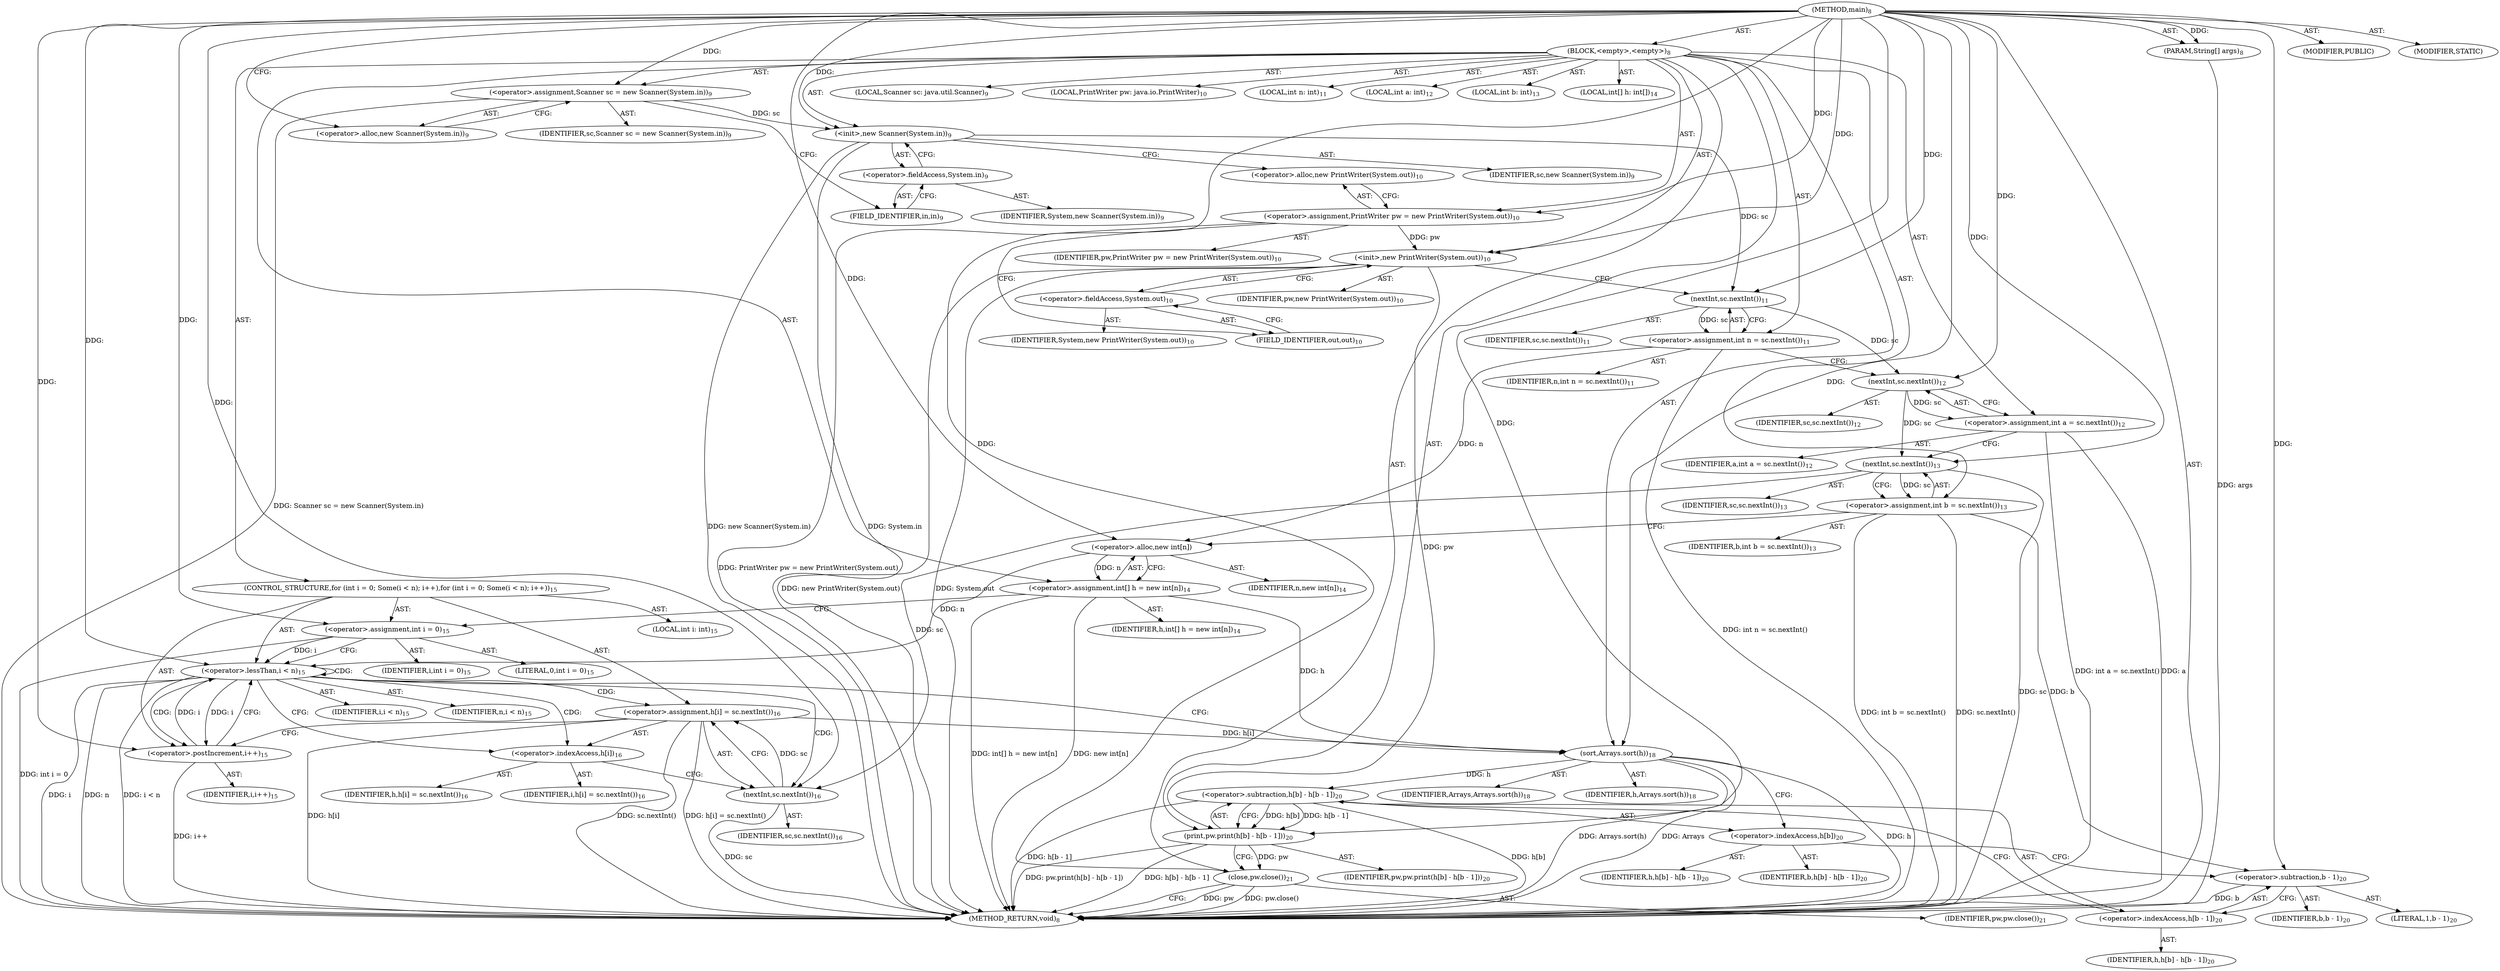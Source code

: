 digraph "main" {  
"21" [label = <(METHOD,main)<SUB>8</SUB>> ]
"22" [label = <(PARAM,String[] args)<SUB>8</SUB>> ]
"23" [label = <(BLOCK,&lt;empty&gt;,&lt;empty&gt;)<SUB>8</SUB>> ]
"4" [label = <(LOCAL,Scanner sc: java.util.Scanner)<SUB>9</SUB>> ]
"24" [label = <(&lt;operator&gt;.assignment,Scanner sc = new Scanner(System.in))<SUB>9</SUB>> ]
"25" [label = <(IDENTIFIER,sc,Scanner sc = new Scanner(System.in))<SUB>9</SUB>> ]
"26" [label = <(&lt;operator&gt;.alloc,new Scanner(System.in))<SUB>9</SUB>> ]
"27" [label = <(&lt;init&gt;,new Scanner(System.in))<SUB>9</SUB>> ]
"3" [label = <(IDENTIFIER,sc,new Scanner(System.in))<SUB>9</SUB>> ]
"28" [label = <(&lt;operator&gt;.fieldAccess,System.in)<SUB>9</SUB>> ]
"29" [label = <(IDENTIFIER,System,new Scanner(System.in))<SUB>9</SUB>> ]
"30" [label = <(FIELD_IDENTIFIER,in,in)<SUB>9</SUB>> ]
"6" [label = <(LOCAL,PrintWriter pw: java.io.PrintWriter)<SUB>10</SUB>> ]
"31" [label = <(&lt;operator&gt;.assignment,PrintWriter pw = new PrintWriter(System.out))<SUB>10</SUB>> ]
"32" [label = <(IDENTIFIER,pw,PrintWriter pw = new PrintWriter(System.out))<SUB>10</SUB>> ]
"33" [label = <(&lt;operator&gt;.alloc,new PrintWriter(System.out))<SUB>10</SUB>> ]
"34" [label = <(&lt;init&gt;,new PrintWriter(System.out))<SUB>10</SUB>> ]
"5" [label = <(IDENTIFIER,pw,new PrintWriter(System.out))<SUB>10</SUB>> ]
"35" [label = <(&lt;operator&gt;.fieldAccess,System.out)<SUB>10</SUB>> ]
"36" [label = <(IDENTIFIER,System,new PrintWriter(System.out))<SUB>10</SUB>> ]
"37" [label = <(FIELD_IDENTIFIER,out,out)<SUB>10</SUB>> ]
"38" [label = <(LOCAL,int n: int)<SUB>11</SUB>> ]
"39" [label = <(&lt;operator&gt;.assignment,int n = sc.nextInt())<SUB>11</SUB>> ]
"40" [label = <(IDENTIFIER,n,int n = sc.nextInt())<SUB>11</SUB>> ]
"41" [label = <(nextInt,sc.nextInt())<SUB>11</SUB>> ]
"42" [label = <(IDENTIFIER,sc,sc.nextInt())<SUB>11</SUB>> ]
"43" [label = <(LOCAL,int a: int)<SUB>12</SUB>> ]
"44" [label = <(&lt;operator&gt;.assignment,int a = sc.nextInt())<SUB>12</SUB>> ]
"45" [label = <(IDENTIFIER,a,int a = sc.nextInt())<SUB>12</SUB>> ]
"46" [label = <(nextInt,sc.nextInt())<SUB>12</SUB>> ]
"47" [label = <(IDENTIFIER,sc,sc.nextInt())<SUB>12</SUB>> ]
"48" [label = <(LOCAL,int b: int)<SUB>13</SUB>> ]
"49" [label = <(&lt;operator&gt;.assignment,int b = sc.nextInt())<SUB>13</SUB>> ]
"50" [label = <(IDENTIFIER,b,int b = sc.nextInt())<SUB>13</SUB>> ]
"51" [label = <(nextInt,sc.nextInt())<SUB>13</SUB>> ]
"52" [label = <(IDENTIFIER,sc,sc.nextInt())<SUB>13</SUB>> ]
"53" [label = <(LOCAL,int[] h: int[])<SUB>14</SUB>> ]
"54" [label = <(&lt;operator&gt;.assignment,int[] h = new int[n])<SUB>14</SUB>> ]
"55" [label = <(IDENTIFIER,h,int[] h = new int[n])<SUB>14</SUB>> ]
"56" [label = <(&lt;operator&gt;.alloc,new int[n])> ]
"57" [label = <(IDENTIFIER,n,new int[n])<SUB>14</SUB>> ]
"58" [label = <(CONTROL_STRUCTURE,for (int i = 0; Some(i &lt; n); i++),for (int i = 0; Some(i &lt; n); i++))<SUB>15</SUB>> ]
"59" [label = <(LOCAL,int i: int)<SUB>15</SUB>> ]
"60" [label = <(&lt;operator&gt;.assignment,int i = 0)<SUB>15</SUB>> ]
"61" [label = <(IDENTIFIER,i,int i = 0)<SUB>15</SUB>> ]
"62" [label = <(LITERAL,0,int i = 0)<SUB>15</SUB>> ]
"63" [label = <(&lt;operator&gt;.lessThan,i &lt; n)<SUB>15</SUB>> ]
"64" [label = <(IDENTIFIER,i,i &lt; n)<SUB>15</SUB>> ]
"65" [label = <(IDENTIFIER,n,i &lt; n)<SUB>15</SUB>> ]
"66" [label = <(&lt;operator&gt;.postIncrement,i++)<SUB>15</SUB>> ]
"67" [label = <(IDENTIFIER,i,i++)<SUB>15</SUB>> ]
"68" [label = <(&lt;operator&gt;.assignment,h[i] = sc.nextInt())<SUB>16</SUB>> ]
"69" [label = <(&lt;operator&gt;.indexAccess,h[i])<SUB>16</SUB>> ]
"70" [label = <(IDENTIFIER,h,h[i] = sc.nextInt())<SUB>16</SUB>> ]
"71" [label = <(IDENTIFIER,i,h[i] = sc.nextInt())<SUB>16</SUB>> ]
"72" [label = <(nextInt,sc.nextInt())<SUB>16</SUB>> ]
"73" [label = <(IDENTIFIER,sc,sc.nextInt())<SUB>16</SUB>> ]
"74" [label = <(sort,Arrays.sort(h))<SUB>18</SUB>> ]
"75" [label = <(IDENTIFIER,Arrays,Arrays.sort(h))<SUB>18</SUB>> ]
"76" [label = <(IDENTIFIER,h,Arrays.sort(h))<SUB>18</SUB>> ]
"77" [label = <(print,pw.print(h[b] - h[b - 1]))<SUB>20</SUB>> ]
"78" [label = <(IDENTIFIER,pw,pw.print(h[b] - h[b - 1]))<SUB>20</SUB>> ]
"79" [label = <(&lt;operator&gt;.subtraction,h[b] - h[b - 1])<SUB>20</SUB>> ]
"80" [label = <(&lt;operator&gt;.indexAccess,h[b])<SUB>20</SUB>> ]
"81" [label = <(IDENTIFIER,h,h[b] - h[b - 1])<SUB>20</SUB>> ]
"82" [label = <(IDENTIFIER,b,h[b] - h[b - 1])<SUB>20</SUB>> ]
"83" [label = <(&lt;operator&gt;.indexAccess,h[b - 1])<SUB>20</SUB>> ]
"84" [label = <(IDENTIFIER,h,h[b] - h[b - 1])<SUB>20</SUB>> ]
"85" [label = <(&lt;operator&gt;.subtraction,b - 1)<SUB>20</SUB>> ]
"86" [label = <(IDENTIFIER,b,b - 1)<SUB>20</SUB>> ]
"87" [label = <(LITERAL,1,b - 1)<SUB>20</SUB>> ]
"88" [label = <(close,pw.close())<SUB>21</SUB>> ]
"89" [label = <(IDENTIFIER,pw,pw.close())<SUB>21</SUB>> ]
"90" [label = <(MODIFIER,PUBLIC)> ]
"91" [label = <(MODIFIER,STATIC)> ]
"92" [label = <(METHOD_RETURN,void)<SUB>8</SUB>> ]
  "21" -> "22"  [ label = "AST: "] 
  "21" -> "23"  [ label = "AST: "] 
  "21" -> "90"  [ label = "AST: "] 
  "21" -> "91"  [ label = "AST: "] 
  "21" -> "92"  [ label = "AST: "] 
  "23" -> "4"  [ label = "AST: "] 
  "23" -> "24"  [ label = "AST: "] 
  "23" -> "27"  [ label = "AST: "] 
  "23" -> "6"  [ label = "AST: "] 
  "23" -> "31"  [ label = "AST: "] 
  "23" -> "34"  [ label = "AST: "] 
  "23" -> "38"  [ label = "AST: "] 
  "23" -> "39"  [ label = "AST: "] 
  "23" -> "43"  [ label = "AST: "] 
  "23" -> "44"  [ label = "AST: "] 
  "23" -> "48"  [ label = "AST: "] 
  "23" -> "49"  [ label = "AST: "] 
  "23" -> "53"  [ label = "AST: "] 
  "23" -> "54"  [ label = "AST: "] 
  "23" -> "58"  [ label = "AST: "] 
  "23" -> "74"  [ label = "AST: "] 
  "23" -> "77"  [ label = "AST: "] 
  "23" -> "88"  [ label = "AST: "] 
  "24" -> "25"  [ label = "AST: "] 
  "24" -> "26"  [ label = "AST: "] 
  "27" -> "3"  [ label = "AST: "] 
  "27" -> "28"  [ label = "AST: "] 
  "28" -> "29"  [ label = "AST: "] 
  "28" -> "30"  [ label = "AST: "] 
  "31" -> "32"  [ label = "AST: "] 
  "31" -> "33"  [ label = "AST: "] 
  "34" -> "5"  [ label = "AST: "] 
  "34" -> "35"  [ label = "AST: "] 
  "35" -> "36"  [ label = "AST: "] 
  "35" -> "37"  [ label = "AST: "] 
  "39" -> "40"  [ label = "AST: "] 
  "39" -> "41"  [ label = "AST: "] 
  "41" -> "42"  [ label = "AST: "] 
  "44" -> "45"  [ label = "AST: "] 
  "44" -> "46"  [ label = "AST: "] 
  "46" -> "47"  [ label = "AST: "] 
  "49" -> "50"  [ label = "AST: "] 
  "49" -> "51"  [ label = "AST: "] 
  "51" -> "52"  [ label = "AST: "] 
  "54" -> "55"  [ label = "AST: "] 
  "54" -> "56"  [ label = "AST: "] 
  "56" -> "57"  [ label = "AST: "] 
  "58" -> "59"  [ label = "AST: "] 
  "58" -> "60"  [ label = "AST: "] 
  "58" -> "63"  [ label = "AST: "] 
  "58" -> "66"  [ label = "AST: "] 
  "58" -> "68"  [ label = "AST: "] 
  "60" -> "61"  [ label = "AST: "] 
  "60" -> "62"  [ label = "AST: "] 
  "63" -> "64"  [ label = "AST: "] 
  "63" -> "65"  [ label = "AST: "] 
  "66" -> "67"  [ label = "AST: "] 
  "68" -> "69"  [ label = "AST: "] 
  "68" -> "72"  [ label = "AST: "] 
  "69" -> "70"  [ label = "AST: "] 
  "69" -> "71"  [ label = "AST: "] 
  "72" -> "73"  [ label = "AST: "] 
  "74" -> "75"  [ label = "AST: "] 
  "74" -> "76"  [ label = "AST: "] 
  "77" -> "78"  [ label = "AST: "] 
  "77" -> "79"  [ label = "AST: "] 
  "79" -> "80"  [ label = "AST: "] 
  "79" -> "83"  [ label = "AST: "] 
  "80" -> "81"  [ label = "AST: "] 
  "80" -> "82"  [ label = "AST: "] 
  "83" -> "84"  [ label = "AST: "] 
  "83" -> "85"  [ label = "AST: "] 
  "85" -> "86"  [ label = "AST: "] 
  "85" -> "87"  [ label = "AST: "] 
  "88" -> "89"  [ label = "AST: "] 
  "24" -> "30"  [ label = "CFG: "] 
  "27" -> "33"  [ label = "CFG: "] 
  "31" -> "37"  [ label = "CFG: "] 
  "34" -> "41"  [ label = "CFG: "] 
  "39" -> "46"  [ label = "CFG: "] 
  "44" -> "51"  [ label = "CFG: "] 
  "49" -> "56"  [ label = "CFG: "] 
  "54" -> "60"  [ label = "CFG: "] 
  "74" -> "80"  [ label = "CFG: "] 
  "77" -> "88"  [ label = "CFG: "] 
  "88" -> "92"  [ label = "CFG: "] 
  "26" -> "24"  [ label = "CFG: "] 
  "28" -> "27"  [ label = "CFG: "] 
  "33" -> "31"  [ label = "CFG: "] 
  "35" -> "34"  [ label = "CFG: "] 
  "41" -> "39"  [ label = "CFG: "] 
  "46" -> "44"  [ label = "CFG: "] 
  "51" -> "49"  [ label = "CFG: "] 
  "56" -> "54"  [ label = "CFG: "] 
  "60" -> "63"  [ label = "CFG: "] 
  "63" -> "69"  [ label = "CFG: "] 
  "63" -> "74"  [ label = "CFG: "] 
  "66" -> "63"  [ label = "CFG: "] 
  "68" -> "66"  [ label = "CFG: "] 
  "79" -> "77"  [ label = "CFG: "] 
  "30" -> "28"  [ label = "CFG: "] 
  "37" -> "35"  [ label = "CFG: "] 
  "69" -> "72"  [ label = "CFG: "] 
  "72" -> "68"  [ label = "CFG: "] 
  "80" -> "85"  [ label = "CFG: "] 
  "83" -> "79"  [ label = "CFG: "] 
  "85" -> "83"  [ label = "CFG: "] 
  "21" -> "26"  [ label = "CFG: "] 
  "22" -> "92"  [ label = "DDG: args"] 
  "24" -> "92"  [ label = "DDG: Scanner sc = new Scanner(System.in)"] 
  "27" -> "92"  [ label = "DDG: System.in"] 
  "27" -> "92"  [ label = "DDG: new Scanner(System.in)"] 
  "31" -> "92"  [ label = "DDG: PrintWriter pw = new PrintWriter(System.out)"] 
  "34" -> "92"  [ label = "DDG: System.out"] 
  "34" -> "92"  [ label = "DDG: new PrintWriter(System.out)"] 
  "39" -> "92"  [ label = "DDG: int n = sc.nextInt()"] 
  "44" -> "92"  [ label = "DDG: a"] 
  "44" -> "92"  [ label = "DDG: int a = sc.nextInt()"] 
  "51" -> "92"  [ label = "DDG: sc"] 
  "49" -> "92"  [ label = "DDG: sc.nextInt()"] 
  "49" -> "92"  [ label = "DDG: int b = sc.nextInt()"] 
  "54" -> "92"  [ label = "DDG: new int[n]"] 
  "54" -> "92"  [ label = "DDG: int[] h = new int[n]"] 
  "60" -> "92"  [ label = "DDG: int i = 0"] 
  "63" -> "92"  [ label = "DDG: i"] 
  "63" -> "92"  [ label = "DDG: n"] 
  "63" -> "92"  [ label = "DDG: i &lt; n"] 
  "74" -> "92"  [ label = "DDG: h"] 
  "74" -> "92"  [ label = "DDG: Arrays.sort(h)"] 
  "79" -> "92"  [ label = "DDG: h[b]"] 
  "85" -> "92"  [ label = "DDG: b"] 
  "79" -> "92"  [ label = "DDG: h[b - 1]"] 
  "77" -> "92"  [ label = "DDG: h[b] - h[b - 1]"] 
  "77" -> "92"  [ label = "DDG: pw.print(h[b] - h[b - 1])"] 
  "88" -> "92"  [ label = "DDG: pw"] 
  "88" -> "92"  [ label = "DDG: pw.close()"] 
  "68" -> "92"  [ label = "DDG: h[i]"] 
  "72" -> "92"  [ label = "DDG: sc"] 
  "68" -> "92"  [ label = "DDG: sc.nextInt()"] 
  "68" -> "92"  [ label = "DDG: h[i] = sc.nextInt()"] 
  "66" -> "92"  [ label = "DDG: i++"] 
  "74" -> "92"  [ label = "DDG: Arrays"] 
  "21" -> "22"  [ label = "DDG: "] 
  "21" -> "24"  [ label = "DDG: "] 
  "21" -> "31"  [ label = "DDG: "] 
  "41" -> "39"  [ label = "DDG: sc"] 
  "46" -> "44"  [ label = "DDG: sc"] 
  "51" -> "49"  [ label = "DDG: sc"] 
  "56" -> "54"  [ label = "DDG: n"] 
  "24" -> "27"  [ label = "DDG: sc"] 
  "21" -> "27"  [ label = "DDG: "] 
  "31" -> "34"  [ label = "DDG: pw"] 
  "21" -> "34"  [ label = "DDG: "] 
  "21" -> "60"  [ label = "DDG: "] 
  "72" -> "68"  [ label = "DDG: sc"] 
  "21" -> "74"  [ label = "DDG: "] 
  "54" -> "74"  [ label = "DDG: h"] 
  "68" -> "74"  [ label = "DDG: h[i]"] 
  "34" -> "77"  [ label = "DDG: pw"] 
  "21" -> "77"  [ label = "DDG: "] 
  "79" -> "77"  [ label = "DDG: h[b]"] 
  "79" -> "77"  [ label = "DDG: h[b - 1]"] 
  "77" -> "88"  [ label = "DDG: pw"] 
  "21" -> "88"  [ label = "DDG: "] 
  "27" -> "41"  [ label = "DDG: sc"] 
  "21" -> "41"  [ label = "DDG: "] 
  "41" -> "46"  [ label = "DDG: sc"] 
  "21" -> "46"  [ label = "DDG: "] 
  "46" -> "51"  [ label = "DDG: sc"] 
  "21" -> "51"  [ label = "DDG: "] 
  "39" -> "56"  [ label = "DDG: n"] 
  "21" -> "56"  [ label = "DDG: "] 
  "60" -> "63"  [ label = "DDG: i"] 
  "66" -> "63"  [ label = "DDG: i"] 
  "21" -> "63"  [ label = "DDG: "] 
  "56" -> "63"  [ label = "DDG: n"] 
  "63" -> "66"  [ label = "DDG: i"] 
  "21" -> "66"  [ label = "DDG: "] 
  "74" -> "79"  [ label = "DDG: h"] 
  "51" -> "72"  [ label = "DDG: sc"] 
  "21" -> "72"  [ label = "DDG: "] 
  "49" -> "85"  [ label = "DDG: b"] 
  "21" -> "85"  [ label = "DDG: "] 
  "63" -> "72"  [ label = "CDG: "] 
  "63" -> "69"  [ label = "CDG: "] 
  "63" -> "68"  [ label = "CDG: "] 
  "63" -> "66"  [ label = "CDG: "] 
  "63" -> "63"  [ label = "CDG: "] 
}
